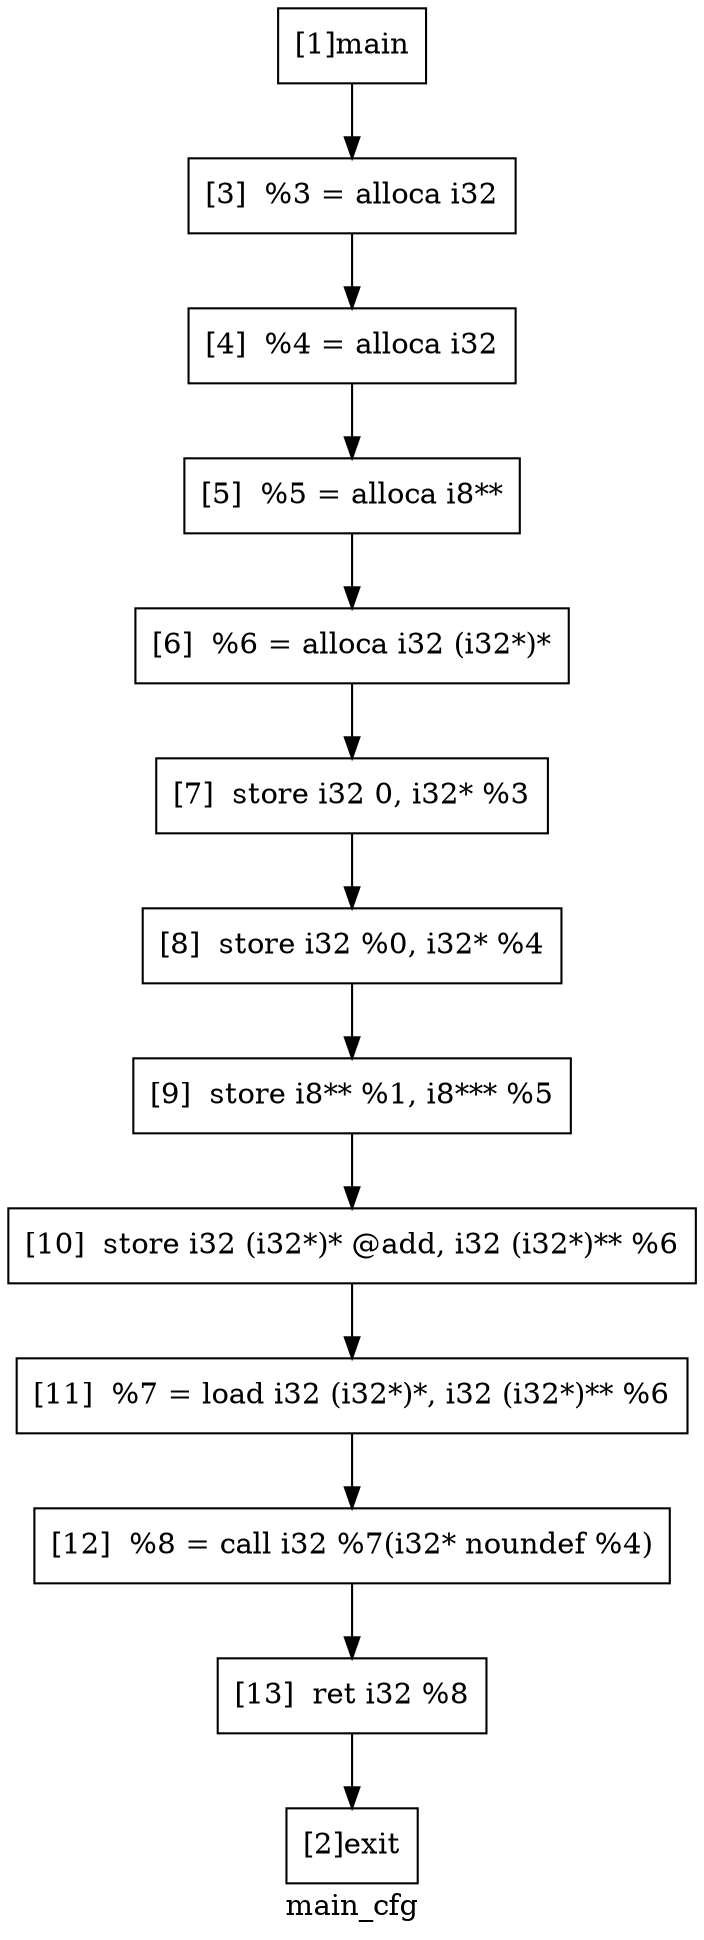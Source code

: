 digraph "main_cfg"{
	label="main_cfg";


	// Define the nodes
	N1 [shape=rectangle, color=black,label="[1]main"];
	N2 [shape=rectangle, color=black,label="[2]exit"];
	N3 [shape=rectangle, color=black,label="[3]  %3 = alloca i32"];
	N4 [shape=rectangle, color=black,label="[4]  %4 = alloca i32"];
	N5 [shape=rectangle, color=black,label="[5]  %5 = alloca i8**"];
	N6 [shape=rectangle, color=black,label="[6]  %6 = alloca i32 (i32*)*"];
	N7 [shape=rectangle, color=black,label="[7]  store i32 0, i32* %3"];
	N8 [shape=rectangle, color=black,label="[8]  store i32 %0, i32* %4"];
	N9 [shape=rectangle, color=black,label="[9]  store i8** %1, i8*** %5"];
	N10 [shape=rectangle, color=black,label="[10]  store i32 (i32*)* @add, i32 (i32*)** %6"];
	N11 [shape=rectangle, color=black,label="[11]  %7 = load i32 (i32*)*, i32 (i32*)** %6"];
	N12 [shape=rectangle, color=black,label="[12]  %8 = call i32 %7(i32* noundef %4)"];
	N13 [shape=rectangle, color=black,label="[13]  ret i32 %8"];


	// Define the edges
	N1 -> N3[color=black,label=""];
	N3 -> N4[color=black,label=""];
	N4 -> N5[color=black,label=""];
	N5 -> N6[color=black,label=""];
	N6 -> N7[color=black,label=""];
	N7 -> N8[color=black,label=""];
	N8 -> N9[color=black,label=""];
	N9 -> N10[color=black,label=""];
	N10 -> N11[color=black,label=""];
	N11 -> N12[color=black,label=""];
	N12 -> N13[color=black,label=""];
	N13 -> N2[color=black,label=""];
}
